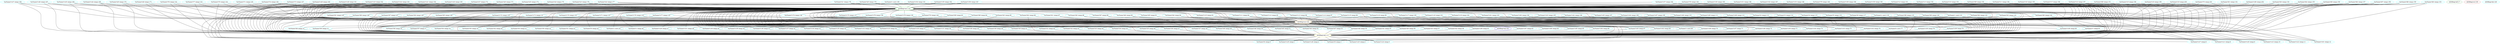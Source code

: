 graph {
"VarName('t8',temp)"[color=cyan,label="VarName('t8',temp).0"]
"VarName('t129',temp)"[color=cyan,label="VarName('t129',temp).1"]
"VarName('t128',temp)"[color=cyan,label="VarName('t128',temp).2"]
"VarName('t9',temp)"[color=cyan,label="VarName('t9',temp).3"]
"VarName('t125',temp)"[color=cyan,label="VarName('t125',temp).4"]
"VarName('t124',temp)"[color=cyan,label="VarName('t124',temp).5"]
"VarName('t127',temp)"[color=cyan,label="VarName('t127',temp).6"]
"ASMReg('edi')"[color=forestgreen,label="ASMReg('edi').7"]
"VarName('t121',temp)"[color=cyan,label="VarName('t121',temp).8"]
"VarName('t120',temp)"[color=cyan,label="VarName('t120',temp).9"]
"VarName('t123',temp)"[color=cyan,label="VarName('t123',temp).10"]
"VarName('t122',temp)"[color=cyan,label="VarName('t122',temp).11"]
"VarName('t181',temp)"[color=cyan,label="VarName('t181',temp).12"]
"ASMReg('edx')"[color=yellow,label="ASMReg('edx').13"]
"VarName('t58',temp)"[color=cyan,label="VarName('t58',temp).14"]
"VarName('t59',temp)"[color=cyan,label="VarName('t59',temp).15"]
"VarName('t56',temp)"[color=cyan,label="VarName('t56',temp).16"]
"VarName('t57',temp)"[color=cyan,label="VarName('t57',temp).17"]
"VarName('t54',temp)"[color=cyan,label="VarName('t54',temp).18"]
"VarName('t55',temp)"[color=cyan,label="VarName('t55',temp).19"]
"VarName('t52',temp)"[color=cyan,label="VarName('t52',temp).20"]
"VarName('t53',temp)"[color=cyan,label="VarName('t53',temp).21"]
"VarName('t50',temp)"[color=cyan,label="VarName('t50',temp).22"]
"VarName('t51',temp)"[color=cyan,label="VarName('t51',temp).23"]
"VarName('t0',temp)"[color=cyan,label="VarName('t0',temp).24"]
"VarName('a',user)"[color=cyan,label="VarName('a',user).25"]
"VarName('t1',temp)"[color=cyan,label="VarName('t1',temp).26"]
"VarName('t126',temp)"[color=cyan,label="VarName('t126',temp).27"]
"VarName('t101',temp)"[color=cyan,label="VarName('t101',temp).28"]
"VarName('t138',temp)"[color=cyan,label="VarName('t138',temp).29"]
"VarName('t139',temp)"[color=cyan,label="VarName('t139',temp).30"]
"VarName('t136',temp)"[color=cyan,label="VarName('t136',temp).31"]
"VarName('t137',temp)"[color=cyan,label="VarName('t137',temp).32"]
"VarName('t134',temp)"[color=cyan,label="VarName('t134',temp).33"]
"VarName('t135',temp)"[color=cyan,label="VarName('t135',temp).34"]
"VarName('t132',temp)"[color=cyan,label="VarName('t132',temp).35"]
"VarName('t133',temp)"[color=cyan,label="VarName('t133',temp).36"]
"VarName('t130',temp)"[color=cyan,label="VarName('t130',temp).37"]
"VarName('t131',temp)"[color=cyan,label="VarName('t131',temp).38"]
"VarName('t38',temp)"[color=cyan,label="VarName('t38',temp).39"]
"VarName('t39',temp)"[color=cyan,label="VarName('t39',temp).40"]
"VarName('t30',temp)"[color=cyan,label="VarName('t30',temp).41"]
"VarName('t31',temp)"[color=cyan,label="VarName('t31',temp).42"]
"VarName('t32',temp)"[color=cyan,label="VarName('t32',temp).43"]
"VarName('t33',temp)"[color=cyan,label="VarName('t33',temp).44"]
"VarName('t34',temp)"[color=cyan,label="VarName('t34',temp).45"]
"VarName('t35',temp)"[color=cyan,label="VarName('t35',temp).46"]
"VarName('t36',temp)"[color=cyan,label="VarName('t36',temp).47"]
"VarName('t37',temp)"[color=cyan,label="VarName('t37',temp).48"]
"VarName('t49',temp)"[color=cyan,label="VarName('t49',temp).49"]
"VarName('t48',temp)"[color=cyan,label="VarName('t48',temp).50"]
"VarName('t45',temp)"[color=cyan,label="VarName('t45',temp).51"]
"VarName('t44',temp)"[color=cyan,label="VarName('t44',temp).52"]
"VarName('t47',temp)"[color=cyan,label="VarName('t47',temp).53"]
"VarName('t46',temp)"[color=cyan,label="VarName('t46',temp).54"]
"VarName('t41',temp)"[color=cyan,label="VarName('t41',temp).55"]
"VarName('t40',temp)"[color=cyan,label="VarName('t40',temp).56"]
"VarName('t43',temp)"[color=cyan,label="VarName('t43',temp).57"]
"VarName('t42',temp)"[color=cyan,label="VarName('t42',temp).58"]
"ASMReg('esi')"[color=brown,label="ASMReg('esi').59"]
"ASMReg('ebx')"[color=cyan,label="ASMReg('ebx').60"]
"VarName('t189',temp)"[color=cyan,label="VarName('t189',temp).61"]
"ASMReg('esp')"[color=blue,label="ASMReg('esp').62"]
"VarName('t187',temp)"[color=cyan,label="VarName('t187',temp).63"]
"VarName('t186',temp)"[color=cyan,label="VarName('t186',temp).64"]
"VarName('t185',temp)"[color=cyan,label="VarName('t185',temp).65"]
"VarName('t184',temp)"[color=cyan,label="VarName('t184',temp).66"]
"VarName('t183',temp)"[color=cyan,label="VarName('t183',temp).67"]
"VarName('t182',temp)"[color=cyan,label="VarName('t182',temp).68"]
"VarName('z',user)"[color=cyan,label="VarName('z',user).69"]
"VarName('t180',temp)"[color=cyan,label="VarName('t180',temp).70"]
"VarName('t107',temp)"[color=cyan,label="VarName('t107',temp).71"]
"VarName('t106',temp)"[color=cyan,label="VarName('t106',temp).72"]
"VarName('t105',temp)"[color=cyan,label="VarName('t105',temp).73"]
"VarName('t104',temp)"[color=cyan,label="VarName('t104',temp).74"]
"VarName('t103',temp)"[color=cyan,label="VarName('t103',temp).75"]
"VarName('t102',temp)"[color=cyan,label="VarName('t102',temp).76"]
"VarName('b',user)"[color=cyan,label="VarName('b',user).77"]
"VarName('t100',temp)"[color=cyan,label="VarName('t100',temp).78"]
"VarName('t109',temp)"[color=cyan,label="VarName('t109',temp).79"]
"VarName('t108',temp)"[color=cyan,label="VarName('t108',temp).80"]
"VarName('t7',temp)"[color=cyan,label="VarName('t7',temp).81"]
"ASMReg('ecx')"[color=orange,label="ASMReg('ecx').82"]
"VarName('t69',temp)"[color=cyan,label="VarName('t69',temp).83"]
"VarName('t68',temp)"[color=cyan,label="VarName('t68',temp).84"]
"VarName('t63',temp)"[color=cyan,label="VarName('t63',temp).85"]
"VarName('t62',temp)"[color=cyan,label="VarName('t62',temp).86"]
"VarName('t61',temp)"[color=cyan,label="VarName('t61',temp).87"]
"VarName('t60',temp)"[color=cyan,label="VarName('t60',temp).88"]
"VarName('t67',temp)"[color=cyan,label="VarName('t67',temp).89"]
"VarName('t66',temp)"[color=cyan,label="VarName('t66',temp).90"]
"VarName('t65',temp)"[color=cyan,label="VarName('t65',temp).91"]
"VarName('t64',temp)"[color=cyan,label="VarName('t64',temp).92"]
"VarName('t110',temp)"[color=cyan,label="VarName('t110',temp).93"]
"VarName('t111',temp)"[color=cyan,label="VarName('t111',temp).94"]
"VarName('t112',temp)"[color=cyan,label="VarName('t112',temp).95"]
"VarName('t113',temp)"[color=cyan,label="VarName('t113',temp).96"]
"VarName('t114',temp)"[color=cyan,label="VarName('t114',temp).97"]
"VarName('t115',temp)"[color=cyan,label="VarName('t115',temp).98"]
"VarName('t116',temp)"[color=cyan,label="VarName('t116',temp).99"]
"VarName('t117',temp)"[color=cyan,label="VarName('t117',temp).100"]
"VarName('t118',temp)"[color=cyan,label="VarName('t118',temp).101"]
"VarName('t119',temp)"[color=cyan,label="VarName('t119',temp).102"]
"VarName('t161',temp)"[color=cyan,label="VarName('t161',temp).103"]
"VarName('t160',temp)"[color=cyan,label="VarName('t160',temp).104"]
"VarName('t163',temp)"[color=cyan,label="VarName('t163',temp).105"]
"VarName('t162',temp)"[color=cyan,label="VarName('t162',temp).106"]
"VarName('t165',temp)"[color=cyan,label="VarName('t165',temp).107"]
"VarName('t164',temp)"[color=cyan,label="VarName('t164',temp).108"]
"VarName('t167',temp)"[color=cyan,label="VarName('t167',temp).109"]
"VarName('t166',temp)"[color=cyan,label="VarName('t166',temp).110"]
"VarName('t169',temp)"[color=cyan,label="VarName('t169',temp).111"]
"VarName('t168',temp)"[color=cyan,label="VarName('t168',temp).112"]
"VarName('t2',temp)"[color=cyan,label="VarName('t2',temp).113"]
"VarName('t3',temp)"[color=cyan,label="VarName('t3',temp).114"]
"VarName('t4',temp)"[color=cyan,label="VarName('t4',temp).115"]
"VarName('t5',temp)"[color=cyan,label="VarName('t5',temp).116"]
"VarName('t6',temp)"[color=cyan,label="VarName('t6',temp).117"]
"VarName('y',user)"[color=cyan,label="VarName('y',user).118"]
"VarName('t98',temp)"[color=cyan,label="VarName('t98',temp).119"]
"VarName('t99',temp)"[color=cyan,label="VarName('t99',temp).120"]
"VarName('c',user)"[color=cyan,label="VarName('c',user).121"]
"VarName('t92',temp)"[color=cyan,label="VarName('t92',temp).122"]
"VarName('t93',temp)"[color=cyan,label="VarName('t93',temp).123"]
"VarName('t90',temp)"[color=cyan,label="VarName('t90',temp).124"]
"VarName('t91',temp)"[color=cyan,label="VarName('t91',temp).125"]
"VarName('t96',temp)"[color=cyan,label="VarName('t96',temp).126"]
"VarName('t97',temp)"[color=cyan,label="VarName('t97',temp).127"]
"VarName('t94',temp)"[color=cyan,label="VarName('t94',temp).128"]
"VarName('t95',temp)"[color=cyan,label="VarName('t95',temp).129"]
"VarName('t172',temp)"[color=cyan,label="VarName('t172',temp).130"]
"VarName('t173',temp)"[color=cyan,label="VarName('t173',temp).131"]
"VarName('t170',temp)"[color=cyan,label="VarName('t170',temp).132"]
"VarName('t171',temp)"[color=cyan,label="VarName('t171',temp).133"]
"VarName('t176',temp)"[color=cyan,label="VarName('t176',temp).134"]
"VarName('t177',temp)"[color=cyan,label="VarName('t177',temp).135"]
"VarName('t174',temp)"[color=cyan,label="VarName('t174',temp).136"]
"VarName('t175',temp)"[color=cyan,label="VarName('t175',temp).137"]
"VarName('t178',temp)"[color=cyan,label="VarName('t178',temp).138"]
"VarName('t179',temp)"[color=cyan,label="VarName('t179',temp).139"]
"VarName('t74',temp)"[color=cyan,label="VarName('t74',temp).140"]
"ASMReg('eax')"[color=green,label="ASMReg('eax').141"]
"VarName('t76',temp)"[color=cyan,label="VarName('t76',temp).142"]
"VarName('t77',temp)"[color=cyan,label="VarName('t77',temp).143"]
"VarName('t70',temp)"[color=cyan,label="VarName('t70',temp).144"]
"VarName('t71',temp)"[color=cyan,label="VarName('t71',temp).145"]
"VarName('t72',temp)"[color=cyan,label="VarName('t72',temp).146"]
"VarName('t73',temp)"[color=cyan,label="VarName('t73',temp).147"]
"VarName('t78',temp)"[color=cyan,label="VarName('t78',temp).148"]
"VarName('t79',temp)"[color=cyan,label="VarName('t79',temp).149"]
"VarName('t89',temp)"[color=cyan,label="VarName('t89',temp).150"]
"VarName('t88',temp)"[color=cyan,label="VarName('t88',temp).151"]
"VarName('t81',temp)"[color=cyan,label="VarName('t81',temp).152"]
"VarName('t80',temp)"[color=cyan,label="VarName('t80',temp).153"]
"VarName('t83',temp)"[color=cyan,label="VarName('t83',temp).154"]
"VarName('t82',temp)"[color=cyan,label="VarName('t82',temp).155"]
"VarName('t85',temp)"[color=cyan,label="VarName('t85',temp).156"]
"VarName('t84',temp)"[color=cyan,label="VarName('t84',temp).157"]
"VarName('t87',temp)"[color=cyan,label="VarName('t87',temp).158"]
"VarName('t86',temp)"[color=cyan,label="VarName('t86',temp).159"]
"VarName('t149',temp)"[color=cyan,label="VarName('t149',temp).160"]
"VarName('t148',temp)"[color=cyan,label="VarName('t148',temp).161"]
"VarName('t143',temp)"[color=cyan,label="VarName('t143',temp).162"]
"VarName('t142',temp)"[color=cyan,label="VarName('t142',temp).163"]
"VarName('t141',temp)"[color=cyan,label="VarName('t141',temp).164"]
"VarName('t140',temp)"[color=cyan,label="VarName('t140',temp).165"]
"VarName('t147',temp)"[color=cyan,label="VarName('t147',temp).166"]
"VarName('t146',temp)"[color=cyan,label="VarName('t146',temp).167"]
"VarName('t145',temp)"[color=cyan,label="VarName('t145',temp).168"]
"VarName('t144',temp)"[color=cyan,label="VarName('t144',temp).169"]
"VarName('t29',temp)"[color=cyan,label="VarName('t29',temp).170"]
"VarName('t28',temp)"[color=cyan,label="VarName('t28',temp).171"]
"VarName('t27',temp)"[color=cyan,label="VarName('t27',temp).172"]
"VarName('t26',temp)"[color=cyan,label="VarName('t26',temp).173"]
"VarName('t25',temp)"[color=cyan,label="VarName('t25',temp).174"]
"VarName('t24',temp)"[color=cyan,label="VarName('t24',temp).175"]
"VarName('t23',temp)"[color=cyan,label="VarName('t23',temp).176"]
"VarName('t22',temp)"[color=cyan,label="VarName('t22',temp).177"]
"VarName('t21',temp)"[color=cyan,label="VarName('t21',temp).178"]
"VarName('t20',temp)"[color=cyan,label="VarName('t20',temp).179"]
"VarName('x',user)"[color=cyan,label="VarName('x',user).180"]
"VarName('t154',temp)"[color=cyan,label="VarName('t154',temp).181"]
"VarName('t155',temp)"[color=cyan,label="VarName('t155',temp).182"]
"VarName('t156',temp)"[color=cyan,label="VarName('t156',temp).183"]
"VarName('t157',temp)"[color=cyan,label="VarName('t157',temp).184"]
"VarName('t150',temp)"[color=cyan,label="VarName('t150',temp).185"]
"VarName('t151',temp)"[color=cyan,label="VarName('t151',temp).186"]
"VarName('t152',temp)"[color=cyan,label="VarName('t152',temp).187"]
"VarName('t153',temp)"[color=cyan,label="VarName('t153',temp).188"]
"VarName('t158',temp)"[color=cyan,label="VarName('t158',temp).189"]
"VarName('t159',temp)"[color=cyan,label="VarName('t159',temp).190"]
"VarName('t12',temp)"[color=cyan,label="VarName('t12',temp).191"]
"VarName('t13',temp)"[color=cyan,label="VarName('t13',temp).192"]
"VarName('t10',temp)"[color=cyan,label="VarName('t10',temp).193"]
"VarName('t11',temp)"[color=cyan,label="VarName('t11',temp).194"]
"VarName('t16',temp)"[color=cyan,label="VarName('t16',temp).195"]
"VarName('t17',temp)"[color=cyan,label="VarName('t17',temp).196"]
"VarName('t14',temp)"[color=cyan,label="VarName('t14',temp).197"]
"VarName('t15',temp)"[color=cyan,label="VarName('t15',temp).198"]
"VarName('t18',temp)"[color=cyan,label="VarName('t18',temp).199"]
"VarName('t19',temp)"[color=cyan,label="VarName('t19',temp).200"]
"VarName('t75',temp)"[color=cyan,label="VarName('t75',temp).201"]
"VarName('t188',temp)"[color=cyan,label="VarName('t188',temp).202"]

"VarName('t151',temp)" -- "ASMReg('ecx')"
"ASMReg('eax')" -- "VarName('t67',temp)"
"VarName('t89',temp)" -- "ASMReg('ecx')"
"VarName('t18',temp)" -- "ASMReg('edx')"
"ASMReg('eax')" -- "VarName('t175',temp)"
"VarName('t81',temp)" -- "ASMReg('eax')"
"ASMReg('ecx')" -- "VarName('t122',temp)"
"ASMReg('eax')" -- "VarName('t98',temp)"
"VarName('t179',temp)" -- "ASMReg('edx')"
"ASMReg('ecx')" -- "VarName('t133',temp)"
"VarName('t74',temp)" -- "ASMReg('edx')"
"ASMReg('eax')" -- "VarName('t183',temp)"
"VarName('t106',temp)" -- "ASMReg('edx')"
"ASMReg('eax')" -- "VarName('t38',temp)"
"ASMReg('eax')" -- "VarName('t65',temp)"
"ASMReg('ecx')" -- "VarName('t108',temp)"
"ASMReg('eax')" -- "VarName('t165',temp)"
"VarName('t160',temp)" -- "ASMReg('ecx')"
"VarName('t26',temp)" -- "ASMReg('edx')"
"ASMReg('eax')" -- "VarName('t56',temp)"
"VarName('t148',temp)" -- "ASMReg('eax')"
"ASMReg('eax')" -- "VarName('t174',temp)"
"VarName('t80',temp)" -- "ASMReg('ecx')"
"ASMReg('eax')" -- "VarName('t47',temp)"
"VarName('t132',temp)" -- "ASMReg('edx')"
"ASMReg('eax')" -- "VarName('t179',temp)"
"ASMReg('eax')" -- "VarName('t111',temp)"
"VarName('t157',temp)" -- "ASMReg('ecx')"
"VarName('t46',temp)" -- "ASMReg('edx')"
"VarName('t50',temp)" -- "ASMReg('edx')"
"VarName('t87',temp)" -- "ASMReg('ecx')"
"VarName('t156',temp)" -- "ASMReg('eax')"
"ASMReg('eax')" -- "VarName('t121',temp)"
"VarName('t54',temp)" -- "ASMReg('edx')"
"VarName('t13',temp)" -- "ASMReg('edx')"
"VarName('t96',temp)" -- "ASMReg('edx')"
"VarName('t155',temp)" -- "ASMReg('ecx')"
"ASMReg('eax')" -- "VarName('t130',temp)"
"VarName('t63',temp)" -- "ASMReg('edx')"
"VarName('t188',temp)" -- "ASMReg('ecx')"
"VarName('t99',temp)" -- "ASMReg('ecx')"
"ASMReg('ecx')" -- "VarName('t35',temp)"
"ASMReg('ecx')" -- "VarName('t56',temp)"
"VarName('t28',temp)" -- "ASMReg('ecx')"
"VarName('t141',temp)" -- "ASMReg('eax')"
"VarName('t174',temp)" -- "ASMReg('ecx')"
"VarName('t24',temp)" -- "ASMReg('ecx')"
"ASMReg('ecx')" -- "VarName('t43',temp)"
"ASMReg('eax')" -- "VarName('t45',temp)"
"VarName('t76',temp)" -- "ASMReg('eax')"
"VarName('t27',temp)" -- "ASMReg('edx')"
"VarName('t10',temp)" -- "ASMReg('ecx')"
"VarName('t4',temp)" -- "ASMReg('ecx')"
"VarName('t14',temp)" -- "ASMReg('eax')"
"VarName('t63',temp)" -- "ASMReg('ecx')"
"VarName('t14',temp)" -- "ASMReg('ecx')"
"VarName('t178',temp)" -- "ASMReg('edx')"
"VarName('t111',temp)" -- "ASMReg('edx')"
"VarName('t34',temp)" -- "ASMReg('edx')"
"VarName('t169',temp)" -- "ASMReg('edx')"
"ASMReg('ecx')" -- "VarName('t134',temp)"
"VarName('t11',temp)" -- "ASMReg('ecx')"
"ASMReg('eax')" -- "VarName('t99',temp)"
"ASMReg('ecx')" -- "VarName('t139',temp)"
"VarName('t74',temp)" -- "ASMReg('ecx')"
"ASMReg('eax')" -- "VarName('t185',temp)"
"VarName('t71',temp)" -- "ASMReg('eax')"
"VarName('t17',temp)" -- "ASMReg('ecx')"
"VarName('t22',temp)" -- "ASMReg('ecx')"
"ASMReg('eax')" -- "VarName('t36',temp)"
"VarName('t118',temp)" -- "ASMReg('edx')"
"ASMReg('ecx')" -- "VarName('t106',temp)"
"ASMReg('eax')" -- "VarName('t163',temp)"
"VarName('t43',temp)" -- "ASMReg('edx')"
"VarName('t81',temp)" -- "ASMReg('ecx')"
"VarName('t13',temp)" -- "ASMReg('ecx')"
"VarName('t47',temp)" -- "ASMReg('edx')"
"VarName('t85',temp)" -- "ASMReg('edx')"
"ASMReg('ecx')" -- "VarName('a',user)"
"VarName('t56',temp)" -- "ASMReg('edx')"
"VarName('t142',temp)" -- "ASMReg('edx')"
"ASMReg('eax')" -- "VarName('t128',temp)"
"VarName('t21',temp)" -- "ASMReg('edx')"
"VarName('t82',temp)" -- "ASMReg('eax')"
"VarName('t188',temp)" -- "ASMReg('edx')"
"ASMReg('eax')" -- "VarName('t139',temp)"
"ASMReg('eax')" -- "VarName('t127',temp)"
"ASMReg('ecx')" -- "VarName('t181',temp)"
"VarName('t142',temp)" -- "ASMReg('ecx')"
"VarName('t78',temp)" -- "ASMReg('ecx')"
"ASMReg('ecx')" -- "VarName('t32',temp)"
"ASMReg('eax')" -- "VarName('t102',temp)"
"VarName('t158',temp)" -- "ASMReg('ecx')"
"VarName('t28',temp)" -- "ASMReg('edx')"
"ASMReg('eax')" -- "VarName('t117',temp)"
"VarName('t147',temp)" -- "ASMReg('eax')"
"ASMReg('eax')" -- "VarName('t5',temp)"
"VarName('t138',temp)" -- "ASMReg('edx')"
"ASMReg('ecx')" -- "VarName('t36',temp)"
"VarName('t149',temp)" -- "ASMReg('eax')"
"VarName('t186',temp)" -- "ASMReg('edx')"
"VarName('t18',temp)" -- "ASMReg('ecx')"
"VarName('t109',temp)" -- "ASMReg('edx')"
"VarName('t153',temp)" -- "ASMReg('edx')"
"ASMReg('eax')" -- "VarName('t171',temp)"
"ASMReg('ecx')" -- "VarName('t123',temp)"
"VarName('t2',temp)" -- "ASMReg('ecx')"
"VarName('t169',temp)" -- "ASMReg('ecx')"
"VarName('t98',temp)" -- "ASMReg('edx')"
"ASMReg('ecx')" -- "VarName('t132',temp)"
"ASMReg('eax')" -- "VarName('t178',temp)"
"VarName('t15',temp)" -- "ASMReg('eax')"
"ASMReg('eax')" -- "VarName('t93',temp)"
"VarName('t100',temp)" -- "ASMReg('edx')"
"ASMReg('edx')" -- "VarName('t8',temp)"
"VarName('t75',temp)" -- "ASMReg('edx')"
"ASMReg('eax')" -- "VarName('t66',temp)"
"ASMReg('ecx')" -- "VarName('t109',temp)"
"VarName('t45',temp)" -- "ASMReg('edx')"
"ASMReg('eax')" -- "VarName('t49',temp)"
"ASMReg('eax')" -- "VarName('t51',temp)"
"ASMReg('eax')" -- "VarName('t177',temp)"
"ASMReg('eax')" -- "VarName('t169',temp)"
"ASMReg('eax')" -- "VarName('t173',temp)"
"ASMReg('eax')" -- "VarName('t44',temp)"
"ASMReg('eax')" -- "VarName('t48',temp)"
"VarName('t170',temp)" -- "ASMReg('ecx')"
"VarName('t133',temp)" -- "ASMReg('edx')"
"VarName('t144',temp)" -- "ASMReg('ecx')"
"VarName('t90',temp)" -- "ASMReg('ecx')"
"VarName('t146',temp)" -- "ASMReg('eax')"
"VarName('t126',temp)" -- "ASMReg('edx')"
"ASMReg('eax')" -- "VarName('t113',temp)"
"VarName('t15',temp)" -- "ASMReg('edx')"
"VarName('t82',temp)" -- "ASMReg('ecx')"
"ASMReg('eax')" -- "VarName('t133',temp)"
"ASMReg('edx')" -- "VarName('t120',temp)"
"VarName('t97',temp)" -- "ASMReg('edx')"
"ASMReg('eax')" -- "VarName('t170',temp)"
"ASMReg('eax')" -- "VarName('t168',temp)"
"ASMReg('ecx')" -- "VarName('t34',temp)"
"ASMReg('ecx')" -- "VarName('t55',temp)"
"ASMReg('eax')" -- "VarName('t104',temp)"
"VarName('t166',temp)" -- "ASMReg('edx')"
"ASMReg('ecx')" -- "VarName('t44',temp)"
"VarName('t70',temp)" -- "ASMReg('ecx')"
"VarName('t4',temp)" -- "ASMReg('edx')"
"ASMReg('eax')" -- "VarName('t3',temp)"
"VarName('t152',temp)" -- "ASMReg('ecx')"
"VarName('t147',temp)" -- "ASMReg('ecx')"
"VarName('t88',temp)" -- "ASMReg('ecx')"
"VarName('t64',temp)" -- "ASMReg('edx')"
"VarName('t117',temp)" -- "ASMReg('edx')"
"VarName('t35',temp)" -- "ASMReg('edx')"
"VarName('t92',temp)" -- "ASMReg('ecx')"
"VarName('t168',temp)" -- "ASMReg('edx')"
"ASMReg('ecx')" -- "VarName('t138',temp)"
"ASMReg('eax')" -- "VarName('t186',temp)"
"VarName('t59',temp)" -- "ASMReg('edx')"
"VarName('t113',temp)" -- "ASMReg('ecx')"
"VarName('t163',temp)" -- "ASMReg('ecx')"
"ASMReg('eax')" -- "VarName('t35',temp)"
"ASMReg('eax')" -- "VarName('t60',temp)"
"ASMReg('ecx')" -- "VarName('t107',temp)"
"ASMReg('ecx')" -- "VarName('t7',temp)"
"VarName('t20',temp)" -- "ASMReg('eax')"
"VarName('t119',temp)" -- "ASMReg('edx')"
"VarName('t135',temp)" -- "ASMReg('edx')"
"VarName('t177',temp)" -- "ASMReg('ecx')"
"VarName('t38',temp)" -- "ASMReg('edx')"
"VarName('t157',temp)" -- "ASMReg('eax')"
"VarName('t84',temp)" -- "ASMReg('edx')"
"VarName('t165',temp)" -- "ASMReg('ecx')"
"ASMReg('eax')" -- "VarName('t129',temp)"
"VarName('t73',temp)" -- "ASMReg('ecx')"
"VarName('t57',temp)" -- "ASMReg('edx')"
"VarName('t91',temp)" -- "ASMReg('edx')"
"ASMReg('eax')" -- "VarName('t138',temp)"
"ASMReg('eax')" -- "VarName('t124',temp)"
"VarName('t175',temp)" -- "ASMReg('edx')"
"ASMReg('ecx')" -- "VarName('t186',temp)"
"ASMReg('eax')" -- "VarName('t181',temp)"
"VarName('b',user)" -- "ASMReg('edx')"
"VarName('t64',temp)" -- "ASMReg('ecx')"
"ASMReg('eax')" -- "VarName('t103',temp)"
"VarName('t150',temp)" -- "ASMReg('edx')"
"ASMReg('ecx')" -- "VarName('t53',temp)"
"ASMReg('eax')" -- "VarName('t116',temp)"
"VarName('t89',temp)" -- "ASMReg('edx')"
"ASMReg('eax')" -- "VarName('t4',temp)"
"VarName('t170',temp)" -- "ASMReg('edx')"
"VarName('t180',temp)" -- "ASMReg('edx')"
"VarName('t62',temp)" -- "ASMReg('edx')"
"VarName('t33',temp)" -- "ASMReg('edx')"
"VarName('t162',temp)" -- "ASMReg('ecx')"
"VarName('c',user)" -- "ASMReg('edx')"
"ASMReg('ecx')" -- "VarName('t124',temp)"
"VarName('t151',temp)" -- "ASMReg('eax')"
"VarName('t11',temp)" -- "ASMReg('eax')"
"ASMReg('ecx')" -- "VarName('t131',temp)"
"VarName('t77',temp)" -- "ASMReg('eax')"
"VarName('t75',temp)" -- "ASMReg('ecx')"
"ASMReg('eax')" -- "VarName('t92',temp)"
"VarName('t130',temp)" -- "ASMReg('edx')"
"VarName('t88',temp)" -- "ASMReg('eax')"
"VarName('t73',temp)" -- "ASMReg('edx')"
"VarName('t134',temp)" -- "ASMReg('edx')"
"VarName('t112',temp)" -- "ASMReg('ecx')"
"ASMReg('eax')" -- "VarName('t167',temp)"
"ASMReg('eax')" -- "VarName('t33',temp)"
"ASMReg('eax')" -- "VarName('t50',temp)"
"ASMReg('eax')" -- "VarName('t176',temp)"
"ASMReg('ecx')" -- "VarName('t9',temp)"
"VarName('t44',temp)" -- "ASMReg('edx')"
"VarName('t16',temp)" -- "ASMReg('edx')"
"VarName('t82',temp)" -- "ASMReg('edx')"
"VarName('t6',temp)" -- "ASMReg('ecx')"
"VarName('t90',temp)" -- "ASMReg('edx')"
"VarName('t20',temp)" -- "ASMReg('ecx')"
"ASMReg('edx')" -- "VarName('t121',temp)"
"VarName('t165',temp)" -- "ASMReg('edx')"
"ASMReg('eax')" -- "VarName('t132',temp)"
"ASMReg('edx')" -- "VarName('t127',temp)"
"VarName('t17',temp)" -- "ASMReg('eax')"
"ASMReg('eax')" -- "VarName('t69',temp)"
"VarName('t159',temp)" -- "ASMReg('ecx')"
"ASMReg('ecx')" -- "VarName('t37',temp)"
"ASMReg('ecx')" -- "VarName('t54',temp)"
"ASMReg('eax')" -- "VarName('t105',temp)"
"VarName('t114',temp)" -- "ASMReg('edx')"
"ASMReg('ecx')" -- "VarName('t45',temp)"
"ASMReg('ecx')" -- "VarName('t59',temp)"
"VarName('t110',temp)" -- "ASMReg('ecx')"
"VarName('t32',temp)" -- "ASMReg('edx')"
"VarName('t149',temp)" -- "ASMReg('ecx')"
"VarName('t60',temp)" -- "ASMReg('ecx')"
"ASMReg('ecx')" -- "VarName('t48',temp)"
"VarName('t5',temp)" -- "ASMReg('edx')"
"VarName('t102',temp)" -- "ASMReg('edx')"
"VarName('t87',temp)" -- "ASMReg('eax')"
"VarName('t166',temp)" -- "ASMReg('ecx')"
"VarName('t168',temp)" -- "ASMReg('ecx')"
"VarName('t72',temp)" -- "ASMReg('eax')"
"VarName('t65',temp)" -- "ASMReg('ecx')"
"VarName('t83',temp)" -- "ASMReg('eax')"
"VarName('t136',temp)" -- "ASMReg('edx')"
"ASMReg('eax')" -- "VarName('t187',temp)"
"VarName('t154',temp)" -- "ASMReg('ecx')"
"ASMReg('eax')" -- "VarName('t34',temp)"
"ASMReg('eax')" -- "VarName('t59',temp)"
"ASMReg('eax')" -- "VarName('t61',temp)"
"ASMReg('ecx')" -- "VarName('t104',temp)"
"ASMReg('eax')" -- "VarName('t161',temp)"
"ASMReg('eax')" -- "VarName('t166',temp)"
"VarName('y',user)" -- "ASMReg('edx')"
"VarName('t92',temp)" -- "ASMReg('edx')"
"VarName('t25',temp)" -- "ASMReg('ecx')"
"VarName('t176',temp)" -- "ASMReg('edx')"
"VarName('t21',temp)" -- "ASMReg('eax')"
"VarName('t28',temp)" -- "ASMReg('eax')"
"VarName('t39',temp)" -- "ASMReg('edx')"
"VarName('t91',temp)" -- "ASMReg('ecx')"
"ASMReg('eax')" -- "VarName('t91',temp)"
"VarName('t51',temp)" -- "ASMReg('edx')"
"VarName('t89',temp)" -- "ASMReg('eax')"
"VarName('t12',temp)" -- "ASMReg('eax')"
"ASMReg('eax')" -- "VarName('t125',temp)"
"VarName('t164',temp)" -- "ASMReg('ecx')"
"ASMReg('ecx')" -- "VarName('t187',temp)"
"VarName('t172',temp)" -- "ASMReg('ecx')"
"ASMReg('eax')" -- "VarName('t134',temp)"
"VarName('t70',temp)" -- "ASMReg('eax')"
"VarName('t30',temp)" -- "ASMReg('edx')"
"ASMReg('ecx')" -- "VarName('t39',temp)"
"ASMReg('ecx')" -- "VarName('t52',temp)"
"VarName('t49',temp)" -- "ASMReg('edx')"
"VarName('t3',temp)" -- "ASMReg('edx')"
"VarName('t151',temp)" -- "ASMReg('edx')"
"VarName('t153',temp)" -- "ASMReg('ecx')"
"VarName('t88',temp)" -- "ASMReg('edx')"
"VarName('t148',temp)" -- "ASMReg('edx')"
"VarName('t27',temp)" -- "ASMReg('ecx')"
"VarName('t173',temp)" -- "ASMReg('ecx')"
"VarName('t61',temp)" -- "ASMReg('ecx')"
"VarName('t70',temp)" -- "ASMReg('edx')"
"ASMReg('ecx')" -- "VarName('t125',temp)"
"VarName('t69',temp)" -- "ASMReg('ecx')"
"ASMReg('ecx')" -- "VarName('t130',temp)"
"VarName('t83',temp)" -- "ASMReg('edx')"
"VarName('t150',temp)" -- "ASMReg('eax')"
"VarName('t81',temp)" -- "ASMReg('edx')"
"ASMReg('eax')" -- "VarName('t95',temp)"
"ASMReg('eax')" -- "VarName('t68',temp)"
"ASMReg('eax')" -- "VarName('b',user)"
"ASMReg('eax')" -- "VarName('t32',temp)"
"ASMReg('eax')" -- "VarName('t53',temp)"
"ASMReg('ecx')" -- "VarName('t102',temp)"
"ASMReg('ecx')" -- "VarName('t8',temp)"
"ASMReg('eax')" -- "VarName('t8',temp)"
"VarName('t42',temp)" -- "ASMReg('edx')"
"ASMReg('eax')" -- "VarName('t42',temp)"
"VarName('t141',temp)" -- "ASMReg('ecx')"
"VarName('t17',temp)" -- "ASMReg('edx')"
"VarName('t15',temp)" -- "ASMReg('ecx')"
"VarName('t20',temp)" -- "ASMReg('edx')"
"VarName('t86',temp)" -- "ASMReg('eax')"
"VarName('t6',temp)" -- "ASMReg('edx')"
"VarName('t164',temp)" -- "ASMReg('edx')"
"VarName('t2',temp)" -- "ASMReg('edx')"
"VarName('t157',temp)" -- "ASMReg('edx')"
"VarName('t16',temp)" -- "ASMReg('eax')"
"ASMReg('eax')" -- "VarName('t106',temp)"
"VarName('t23',temp)" -- "ASMReg('ecx')"
"VarName('t149',temp)" -- "ASMReg('edx')"
"ASMReg('ecx')" -- "VarName('t46',temp)"
"ASMReg('ecx')" -- "VarName('t58',temp)"
"VarName('t94',temp)" -- "ASMReg('edx')"
"VarName('t115',temp)" -- "ASMReg('edx')"
"ASMReg('eax')" -- "VarName('t1',temp)"
"VarName('t139',temp)" -- "ASMReg('edx')"
"VarName('t171',temp)" -- "ASMReg('ecx')"
"ASMReg('ecx')" -- "VarName('t49',temp)"
"VarName('t104',temp)" -- "ASMReg('edx')"
"VarName('t158',temp)" -- "ASMReg('eax')"
"VarName('t67',temp)" -- "ASMReg('ecx')"
"VarName('t108',temp)" -- "ASMReg('edx')"
"VarName('t71',temp)" -- "ASMReg('ecx')"
"VarName('t76',temp)" -- "ASMReg('ecx')"
"VarName('t68',temp)" -- "ASMReg('edx')"
"ASMReg('eax')" -- "VarName('t122',temp)"
"VarName('t116',temp)" -- "ASMReg('ecx')"
"VarName('t118',temp)" -- "ASMReg('ecx')"
"ASMReg('eax')" -- "VarName('t180',temp)"
"VarName('t137',temp)" -- "ASMReg('edx')"
"VarName('t145',temp)" -- "ASMReg('eax')"
"VarName('t36',temp)" -- "ASMReg('edx')"
"ASMReg('eax')" -- "VarName('t58',temp)"
"ASMReg('eax')" -- "VarName('t62',temp)"
"ASMReg('ecx')" -- "VarName('t105',temp)"
"ASMReg('ecx')" -- "VarName('t1',temp)"
"ASMReg('eax')" -- "VarName('t109',temp)"
"VarName('t11',temp)" -- "ASMReg('edx')"
"ASMReg('eax')" -- "VarName('t55',temp)"
"ASMReg('eax')" -- "VarName('t6',temp)"
"ASMReg('eax')" -- "VarName('t160',temp)"
"VarName('t93',temp)" -- "ASMReg('edx')"
"VarName('t24',temp)" -- "ASMReg('eax')"
"VarName('t177',temp)" -- "ASMReg('edx')"
"VarName('t84',temp)" -- "ASMReg('eax')"
"VarName('t178',temp)" -- "ASMReg('ecx')"
"VarName('t162',temp)" -- "ASMReg('edx')"
"VarName('y',user)" -- "ASMReg('ecx')"
"VarName('t0',temp)" -- "ASMReg('edx')"
"VarName('t156',temp)" -- "ASMReg('edx')"
"ASMReg('ecx')" -- "VarName('t184',temp)"
"VarName('t85',temp)" -- "ASMReg('ecx')"
"VarName('t87',temp)" -- "ASMReg('edx')"
"VarName('a',user)" -- "ASMReg('edx')"
"ASMReg('eax')" -- "VarName('t137',temp)"
"VarName('t147',temp)" -- "ASMReg('edx')"
"VarName('t113',temp)" -- "ASMReg('edx')"
"ASMReg('ecx')" -- "VarName('t38',temp)"
"ASMReg('ecx')" -- "VarName('t51',temp)"
"ASMReg('eax')" -- "VarName('t114',temp)"
"ASMReg('eax')" -- "VarName('t108',temp)"
"VarName('t31',temp)" -- "ASMReg('edx')"
"VarName('t148',temp)" -- "ASMReg('ecx')"
"VarName('t188',temp)" -- "ASMReg('eax')"
"ASMReg('ecx')" -- "VarName('t40',temp)"
"VarName('t48',temp)" -- "ASMReg('edx')"
"ASMReg('eax')" -- "VarName('t119',temp)"
"VarName('t114',temp)" -- "ASMReg('ecx')"
"VarName('t69',temp)" -- "ASMReg('edx')"
"ASMReg('ecx')" -- "VarName('t126',temp)"
"VarName('t71',temp)" -- "ASMReg('edx')"
"ASMReg('ecx')" -- "VarName('t137',temp)"
"ASMReg('ecx')" -- "VarName('t129',temp)"
"VarName('t183',temp)" -- "ASMReg('edx')"
"ASMReg('eax')" -- "VarName('t94',temp)"
"VarName('t155',temp)" -- "ASMReg('eax')"
"VarName('t80',temp)" -- "ASMReg('edx')"
"ASMReg('eax')" -- "VarName('t31',temp)"
"ASMReg('eax')" -- "VarName('t52',temp)"
"ASMReg('ecx')" -- "VarName('t103',temp)"
"VarName('t23',temp)" -- "ASMReg('edx')"
"VarName('t171',temp)" -- "ASMReg('edx')"
"VarName('t111',temp)" -- "ASMReg('ecx')"
"ASMReg('eax')" -- "VarName('t43',temp)"
"ASMReg('eax')" -- "VarName('t74',temp)"
"VarName('t163',temp)" -- "ASMReg('edx')"
"VarName('t96',temp)" -- "ASMReg('ecx')"
"VarName('t154',temp)" -- "ASMReg('edx')"
"VarName('t158',temp)" -- "ASMReg('edx')"
"VarName('t167',temp)" -- "ASMReg('ecx')"
"VarName('t86',temp)" -- "ASMReg('ecx')"
"VarName('t144',temp)" -- "ASMReg('eax')"
"ASMReg('edx')" -- "VarName('t125',temp)"
"ASMReg('ecx')" -- "VarName('t182',temp)"
"VarName('t144',temp)" -- "ASMReg('edx')"
"VarName('t18',temp)" -- "ASMReg('eax')"
"ASMReg('ecx')" -- "VarName('t31',temp)"
"ASMReg('eax')" -- "ASMReg('edx')"
"VarName('t94',temp)" -- "ASMReg('ecx')"
"ASMReg('eax')" -- "VarName('t107',temp)"
"ASMReg('ecx')" -- "VarName('t47',temp)"
"VarName('t142',temp)" -- "ASMReg('eax')"
"ASMReg('eax')" -- "VarName('t112',temp)"
"ASMReg('eax')" -- "VarName('t0',temp)"
"VarName('t72',temp)" -- "ASMReg('edx')"
"VarName('t143',temp)" -- "ASMReg('eax')"
"VarName('t26',temp)" -- "ASMReg('ecx')"
"VarName('t27',temp)" -- "ASMReg('eax')"
"VarName('t67',temp)" -- "ASMReg('edx')"
"VarName('t77',temp)" -- "ASMReg('edx')"
"ASMReg('eax')" -- "VarName('t97',temp)"
"VarName('t68',temp)" -- "ASMReg('ecx')"
"VarName('t152',temp)" -- "ASMReg('eax')"
"ASMReg('ecx')" -- "VarName('t120',temp)"
"VarName('t10',temp)" -- "ASMReg('eax')"
"VarName('t73',temp)" -- "ASMReg('eax')"
"VarName('t23',temp)" -- "ASMReg('eax')"
"VarName('t76',temp)" -- "ASMReg('edx')"
"ASMReg('eax')" -- "VarName('z',user)"
"VarName('t131',temp)" -- "ASMReg('edx')"
"VarName('t172',temp)" -- "ASMReg('edx')"
"VarName('t19',temp)" -- "ASMReg('ecx')"
"ASMReg('eax')" -- "VarName('t63',temp)"
"ASMReg('edx')" -- "VarName('t181',temp)"
"ASMReg('ecx')" -- "VarName('t0',temp)"
"VarName('t161',temp)" -- "ASMReg('edx')"
"VarName('t12',temp)" -- "ASMReg('ecx')"
"ASMReg('eax')" -- "VarName('t115',temp)"
"ASMReg('eax')" -- "VarName('t54',temp)"
"ASMReg('eax')" -- "VarName('t172',temp)"
"VarName('t119',temp)" -- "ASMReg('ecx')"
"ASMReg('ecx')" -- "VarName('b',user)"
"ASMReg('eax')" -- "ASMReg('eax')"
"VarName('x',user)" -- "ASMReg('ecx')"
"VarName('t117',temp)" -- "ASMReg('ecx')"
"VarName('t25',temp)" -- "ASMReg('eax')"
"VarName('t62',temp)" -- "ASMReg('ecx')"
"ASMReg('eax')" -- "VarName('t2',temp)"
"VarName('t189',temp)" -- "ASMReg('edx')"
"ASMReg('eax')" -- "VarName('t123',temp)"
"ASMReg('ecx')" -- "VarName('t185',temp)"
"VarName('t1',temp)" -- "ASMReg('edx')"
"ASMReg('edx')" -- "VarName('t128',temp)"
"ASMReg('eax')" -- "VarName('t136',temp)"
"ASMReg('edx')" -- "VarName('t123',temp)"
"VarName('t85',temp)" -- "ASMReg('eax')"
"ASMReg('ecx')" -- "ASMReg('esp')"
"VarName('t22',temp)" -- "ASMReg('eax')"
"VarName('t52',temp)" -- "ASMReg('edx')"
"ASMReg('ecx')" -- "VarName('t50',temp)"
"VarName('t29',temp)" -- "ASMReg('edx')"
"VarName('t146',temp)" -- "ASMReg('edx')"
"ASMReg('eax')" -- "VarName('t9',temp)"
"ASMReg('ecx')" -- "VarName('t41',temp)"
"ASMReg('eax')" -- "VarName('a',user)"
"ASMReg('eax')" -- "VarName('t118',temp)"
"VarName('t19',temp)" -- "ASMReg('eax')"
"VarName('t75',temp)" -- "ASMReg('eax')"
"VarName('t150',temp)" -- "ASMReg('ecx')"
"VarName('t152',temp)" -- "ASMReg('edx')"
"ASMReg('ecx')" -- "VarName('t127',temp)"
"VarName('t79',temp)" -- "ASMReg('eax')"
"ASMReg('ecx')" -- "VarName('t136',temp)"
"ASMReg('esp')" -- "ASMReg('edx')"
"ASMReg('eax')" -- "ASMReg('esp')"
"VarName('t179',temp)" -- "ASMReg('ecx')"
"VarName('t101',temp)" -- "ASMReg('edx')"
"VarName('t182',temp)" -- "ASMReg('edx')"
"VarName('t143',temp)" -- "ASMReg('ecx')"
"VarName('t105',temp)" -- "ASMReg('edx')"
"VarName('t154',temp)" -- "ASMReg('eax')"
"ASMReg('eax')" -- "VarName('t30',temp)"
"ASMReg('ecx')" -- "VarName('t100',temp)"
"VarName('t161',temp)" -- "ASMReg('ecx')"
"ASMReg('eax')" -- "VarName('t40',temp)"
"VarName('t22',temp)" -- "ASMReg('edx')"
"ASMReg('ecx')" -- "VarName('z',user)"
"ASMReg('eax')" -- "VarName('c',user)"
"VarName('t77',temp)" -- "ASMReg('ecx')"
"VarName('t155',temp)" -- "ASMReg('edx')"
"VarName('t41',temp)" -- "ASMReg('edx')"
"VarName('t16',temp)" -- "ASMReg('ecx')"
"VarName('t14',temp)" -- "ASMReg('edx')"
"VarName('t159',temp)" -- "ASMReg('edx')"
"ASMReg('edx')" -- "VarName('t124',temp)"
"VarName('t10',temp)" -- "ASMReg('edx')"
"ASMReg('ecx')" -- "VarName('t183',temp)"
"VarName('t140',temp)" -- "ASMReg('edx')"
"VarName('t115',temp)" -- "ASMReg('ecx')"
"ASMReg('ecx')" -- "VarName('t30',temp)"
"ASMReg('edx')" -- "VarName('t129',temp)"
"ASMReg('eax')" -- "VarName('t100',temp)"
"VarName('t80',temp)" -- "ASMReg('eax')"
"VarName('t78',temp)" -- "ASMReg('edx')"
"VarName('t167',temp)" -- "ASMReg('edx')"
"VarName('t29',temp)" -- "ASMReg('ecx')"
"VarName('t95',temp)" -- "ASMReg('ecx')"
"ASMReg('eax')" -- "VarName('t7',temp)"
"VarName('t26',temp)" -- "ASMReg('eax')"
"VarName('t83',temp)" -- "ASMReg('ecx')"
"VarName('t5',temp)" -- "ASMReg('ecx')"
"VarName('t78',temp)" -- "ASMReg('eax')"
"ASMReg('edx')" -- "VarName('t9',temp)"
"VarName('t159',temp)" -- "ASMReg('eax')"
"VarName('t3',temp)" -- "ASMReg('ecx')"
"VarName('t116',temp)" -- "ASMReg('edx')"
"VarName('t66',temp)" -- "ASMReg('edx')"
"VarName('t112',temp)" -- "ASMReg('edx')"
"ASMReg('ecx')" -- "VarName('t121',temp)"
"VarName('t184',temp)" -- "ASMReg('edx')"
"VarName('t107',temp)" -- "ASMReg('edx')"
"VarName('t153',temp)" -- "ASMReg('eax')"
"ASMReg('eax')" -- "VarName('t182',temp)"
"VarName('t58',temp)" -- "ASMReg('edx')"
"ASMReg('eax')" -- "VarName('t39',temp)"
"ASMReg('eax')" -- "VarName('t64',temp)"
"ASMReg('eax')" -- "VarName('t164',temp)"
"VarName('t24',temp)" -- "ASMReg('edx')"
"ASMReg('ecx')" -- "VarName('t128',temp)"
"ASMReg('eax')" -- "VarName('t57',temp)"
"VarName('t97',temp)" -- "ASMReg('ecx')"
"VarName('t103',temp)" -- "ASMReg('edx')"
"VarName('t160',temp)" -- "ASMReg('edx')"
"VarName('x',user)" -- "ASMReg('edx')"
"VarName('t29',temp)" -- "ASMReg('eax')"
"ASMReg('eax')" -- "VarName('t46',temp)"
"VarName('t145',temp)" -- "ASMReg('edx')"
"VarName('x',user)" -- "ASMReg('eax')"
"VarName('t12',temp)" -- "ASMReg('edx')"
"VarName('t141',temp)" -- "ASMReg('edx')"
"ASMReg('eax')" -- "VarName('t120',temp)"
"VarName('t174',temp)" -- "ASMReg('edx')"
"VarName('t176',temp)" -- "ASMReg('ecx')"
"VarName('t7',temp)" -- "ASMReg('edx')"
"ASMReg('eax')" -- "VarName('t131',temp)"
"ASMReg('edx')" -- "VarName('t122',temp)"
"ASMReg('ecx')" -- "VarName('t189',temp)"
"VarName('t66',temp)" -- "ASMReg('ecx')"
"VarName('t140',temp)" -- "ASMReg('eax')"
"ASMReg('ecx')" -- "VarName('t57',temp)"
"VarName('t72',temp)" -- "ASMReg('ecx')"
"VarName('t99',temp)" -- "ASMReg('edx')"
"VarName('t79',temp)" -- "ASMReg('ecx')"
"VarName('t53',temp)" -- "ASMReg('edx')"
"ASMReg('ecx')" -- "VarName('t42',temp)"
"VarName('t95',temp)" -- "ASMReg('edx')"
"VarName('t156',temp)" -- "ASMReg('ecx')"
"VarName('t60',temp)" -- "ASMReg('edx')"
"VarName('z',user)" -- "ASMReg('edx')"
"VarName('t110',temp)" -- "ASMReg('edx')"
"ASMReg('eax')" -- "VarName('t90',temp)"
"VarName('t185',temp)" -- "ASMReg('edx')"
"VarName('t146',temp)" -- "ASMReg('ecx')"
"ASMReg('ecx')" -- "VarName('t135',temp)"
"VarName('t19',temp)" -- "ASMReg('edx')"
"VarName('t84',temp)" -- "ASMReg('ecx')"
"ASMReg('eax')" -- "VarName('t189',temp)"
"ASMReg('eax')" -- "VarName('t96',temp)"
"VarName('t25',temp)" -- "ASMReg('edx')"
"VarName('t173',temp)" -- "ASMReg('edx')"
"ASMReg('eax')" -- "VarName('t184',temp)"
"VarName('t37',temp)" -- "ASMReg('edx')"
"ASMReg('eax')" -- "VarName('t37',temp)"
"ASMReg('ecx')" -- "VarName('t101',temp)"
"ASMReg('eax')" -- "VarName('t162',temp)"
"ASMReg('eax')" -- "VarName('t41',temp)"
"ASMReg('eax')" -- "VarName('y',user)"
"ASMReg('eax')" -- "ASMReg('ecx')"
"VarName('t143',temp)" -- "ASMReg('edx')"
"ASMReg('eax')" -- "VarName('t135',temp)"
"VarName('t145',temp)" -- "ASMReg('ecx')"
"VarName('c',user)" -- "ASMReg('ecx')"
"VarName('t93',temp)" -- "ASMReg('ecx')"
"VarName('t140',temp)" -- "ASMReg('ecx')"
"ASMReg('eax')" -- "VarName('t126',temp)"
"VarName('t40',temp)" -- "ASMReg('edx')"
"ASMReg('ecx')" -- "VarName('t180',temp)"
"VarName('t86',temp)" -- "ASMReg('edx')"
"VarName('t13',temp)" -- "ASMReg('eax')"
"ASMReg('ecx')" -- "VarName('t33',temp)"
"VarName('t55',temp)" -- "ASMReg('edx')"
"VarName('t65',temp)" -- "ASMReg('edx')"
"ASMReg('eax')" -- "VarName('t101',temp)"
"VarName('t98',temp)" -- "ASMReg('ecx')"
"VarName('t61',temp)" -- "ASMReg('edx')"
"VarName('t21',temp)" -- "ASMReg('ecx')"
"ASMReg('eax')" -- "VarName('t110',temp)"
"VarName('t79',temp)" -- "ASMReg('edx')"
"VarName('t187',temp)" -- "ASMReg('edx')"
"VarName('t175',temp)" -- "ASMReg('ecx')"
}

